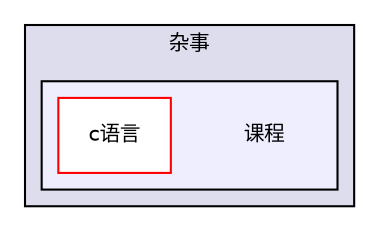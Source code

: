 digraph "D:/杂事/课程" {
  compound=true
  node [ fontsize="10", fontname="Helvetica"];
  edge [ labelfontsize="10", labelfontname="Helvetica"];
  subgraph clusterdir_671183d6ef8a677d470e56541b1ae122 {
    graph [ bgcolor="#ddddee", pencolor="black", label="杂事" fontname="Helvetica", fontsize="10", URL="dir_671183d6ef8a677d470e56541b1ae122.html"]
  subgraph clusterdir_b18ca93acdb2fe7d0b4612c886a541ba {
    graph [ bgcolor="#eeeeff", pencolor="black", label="" URL="dir_b18ca93acdb2fe7d0b4612c886a541ba.html"];
    dir_b18ca93acdb2fe7d0b4612c886a541ba [shape=plaintext label="课程"];
    dir_b95ab745dd1369f7c09164ce3f166ac0 [shape=box label="c语言" color="red" fillcolor="white" style="filled" URL="dir_b95ab745dd1369f7c09164ce3f166ac0.html"];
  }
  }
}
